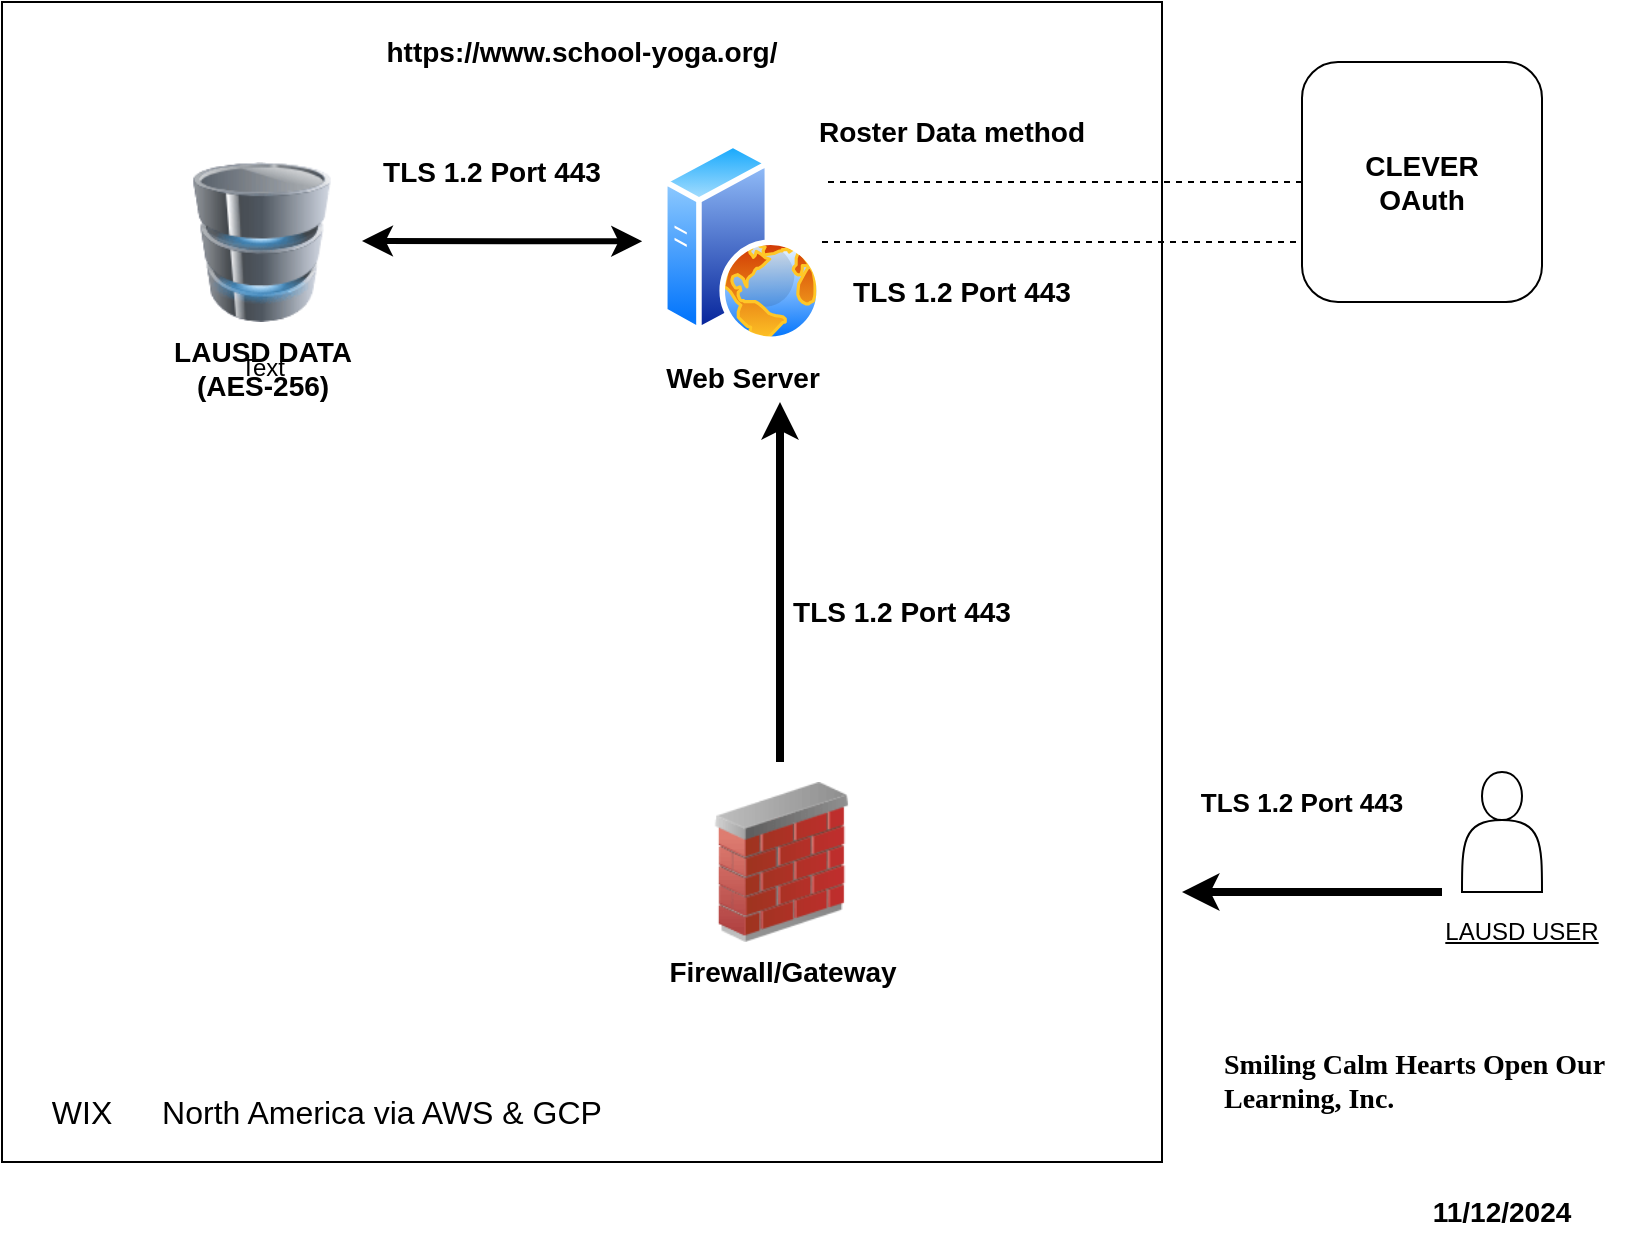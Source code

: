 <mxfile version="24.7.8">
  <diagram name="Page-1" id="1KQf78XB4yV1dHy21nAK">
    <mxGraphModel dx="1418" dy="693" grid="1" gridSize="10" guides="1" tooltips="1" connect="1" arrows="1" fold="1" page="1" pageScale="1" pageWidth="850" pageHeight="1100" math="0" shadow="0">
      <root>
        <mxCell id="0" />
        <mxCell id="1" parent="0" />
        <mxCell id="3YqL1lU9jh0eL-Hzpn0H-1" value="" style="whiteSpace=wrap;html=1;aspect=fixed;" vertex="1" parent="1">
          <mxGeometry x="20" y="50" width="580" height="580" as="geometry" />
        </mxCell>
        <mxCell id="3YqL1lU9jh0eL-Hzpn0H-2" value="" style="shape=actor;whiteSpace=wrap;html=1;" vertex="1" parent="1">
          <mxGeometry x="750" y="435" width="40" height="60" as="geometry" />
        </mxCell>
        <mxCell id="3YqL1lU9jh0eL-Hzpn0H-3" value="&lt;font style=&quot;font-size: 14px;&quot;&gt;&lt;b&gt;Firewall/Gateway&lt;/b&gt;&lt;/font&gt;" style="image;html=1;image=img/lib/clip_art/networking/Firewall_02_128x128.png" vertex="1" parent="1">
          <mxGeometry x="370" y="440" width="80" height="80" as="geometry" />
        </mxCell>
        <mxCell id="3YqL1lU9jh0eL-Hzpn0H-4" value="&lt;font style=&quot;font-size: 14px;&quot;&gt;&lt;b&gt;Web Server&lt;/b&gt;&lt;/font&gt;" style="image;aspect=fixed;perimeter=ellipsePerimeter;html=1;align=center;shadow=0;dashed=0;spacingTop=3;image=img/lib/active_directory/web_server.svg;" vertex="1" parent="1">
          <mxGeometry x="350" y="120" width="80" height="100" as="geometry" />
        </mxCell>
        <mxCell id="3YqL1lU9jh0eL-Hzpn0H-6" value="&lt;b style=&quot;font-size: 14px;&quot;&gt;&lt;font style=&quot;font-size: 14px;&quot;&gt;CLEVER&lt;/font&gt;&lt;/b&gt;&lt;div style=&quot;font-size: 14px;&quot;&gt;&lt;b style=&quot;&quot;&gt;&lt;font style=&quot;font-size: 14px;&quot;&gt;OAuth&lt;/font&gt;&lt;/b&gt;&lt;/div&gt;" style="rounded=1;whiteSpace=wrap;html=1;" vertex="1" parent="1">
          <mxGeometry x="670" y="80" width="120" height="120" as="geometry" />
        </mxCell>
        <mxCell id="3YqL1lU9jh0eL-Hzpn0H-10" value="" style="endArrow=classic;html=1;rounded=0;exitX=0.5;exitY=0;exitDx=0;exitDy=0;strokeWidth=4;" edge="1" parent="1">
          <mxGeometry width="50" height="50" relative="1" as="geometry">
            <mxPoint x="409" y="430" as="sourcePoint" />
            <mxPoint x="409" y="250" as="targetPoint" />
          </mxGeometry>
        </mxCell>
        <mxCell id="3YqL1lU9jh0eL-Hzpn0H-11" value="&lt;b&gt;&lt;font style=&quot;font-size: 14px;&quot;&gt;TLS 1.2 Port 443&lt;/font&gt;&lt;/b&gt;" style="text;html=1;align=center;verticalAlign=middle;whiteSpace=wrap;rounded=0;" vertex="1" parent="1">
          <mxGeometry x="410" y="340" width="120" height="30" as="geometry" />
        </mxCell>
        <mxCell id="3YqL1lU9jh0eL-Hzpn0H-13" value="" style="endArrow=none;dashed=1;html=1;rounded=0;exitX=1;exitY=0.5;exitDx=0;exitDy=0;entryX=0;entryY=0.75;entryDx=0;entryDy=0;" edge="1" parent="1" source="3YqL1lU9jh0eL-Hzpn0H-4" target="3YqL1lU9jh0eL-Hzpn0H-6">
          <mxGeometry width="50" height="50" relative="1" as="geometry">
            <mxPoint x="480" y="190" as="sourcePoint" />
            <mxPoint x="520" y="150" as="targetPoint" />
          </mxGeometry>
        </mxCell>
        <mxCell id="3YqL1lU9jh0eL-Hzpn0H-14" value="" style="endArrow=none;dashed=1;html=1;rounded=0;entryX=0;entryY=0.5;entryDx=0;entryDy=0;" edge="1" parent="1" target="3YqL1lU9jh0eL-Hzpn0H-6">
          <mxGeometry width="50" height="50" relative="1" as="geometry">
            <mxPoint x="433" y="140" as="sourcePoint" />
            <mxPoint x="520" y="100" as="targetPoint" />
          </mxGeometry>
        </mxCell>
        <mxCell id="3YqL1lU9jh0eL-Hzpn0H-15" value="&lt;u&gt;LAUSD USER&lt;/u&gt;" style="text;html=1;align=center;verticalAlign=middle;whiteSpace=wrap;rounded=0;" vertex="1" parent="1">
          <mxGeometry x="720" y="500" width="120" height="30" as="geometry" />
        </mxCell>
        <mxCell id="3YqL1lU9jh0eL-Hzpn0H-16" value="" style="endArrow=classic;html=1;rounded=0;strokeWidth=4;" edge="1" parent="1">
          <mxGeometry width="50" height="50" relative="1" as="geometry">
            <mxPoint x="740" y="495" as="sourcePoint" />
            <mxPoint x="610" y="495" as="targetPoint" />
          </mxGeometry>
        </mxCell>
        <mxCell id="3YqL1lU9jh0eL-Hzpn0H-17" value="&lt;b&gt;&lt;font style=&quot;font-size: 13px;&quot;&gt;TLS 1.2 Port 443&lt;/font&gt;&lt;/b&gt;" style="text;html=1;align=center;verticalAlign=middle;whiteSpace=wrap;rounded=0;" vertex="1" parent="1">
          <mxGeometry x="610" y="435" width="120" height="30" as="geometry" />
        </mxCell>
        <mxCell id="3YqL1lU9jh0eL-Hzpn0H-18" value="&lt;b&gt;&lt;font style=&quot;font-size: 14px;&quot;&gt;https://www.school-yoga.org/&lt;/font&gt;&lt;/b&gt;" style="text;html=1;align=center;verticalAlign=middle;whiteSpace=wrap;rounded=0;" vertex="1" parent="1">
          <mxGeometry x="180" y="60" width="260" height="30" as="geometry" />
        </mxCell>
        <mxCell id="3YqL1lU9jh0eL-Hzpn0H-19" value="&lt;b&gt;&lt;font style=&quot;font-size: 14px;&quot;&gt;Roster Data method&lt;/font&gt;&lt;/b&gt;" style="text;html=1;align=center;verticalAlign=middle;whiteSpace=wrap;rounded=0;" vertex="1" parent="1">
          <mxGeometry x="420" y="100" width="150" height="30" as="geometry" />
        </mxCell>
        <mxCell id="3YqL1lU9jh0eL-Hzpn0H-20" value="&lt;b&gt;&lt;font style=&quot;font-size: 14px;&quot;&gt;TLS 1.2 Port 443&lt;/font&gt;&lt;/b&gt;" style="text;html=1;align=center;verticalAlign=middle;whiteSpace=wrap;rounded=0;" vertex="1" parent="1">
          <mxGeometry x="440" y="180" width="120" height="30" as="geometry" />
        </mxCell>
        <mxCell id="3YqL1lU9jh0eL-Hzpn0H-21" value="&lt;div style=&quot;font-size: 14px;&quot;&gt;&lt;b style=&quot;&quot;&gt;&lt;font style=&quot;font-size: 14px;&quot;&gt;LAUSD DATA&lt;/font&gt;&lt;/b&gt;&lt;/div&gt;&lt;div style=&quot;font-size: 14px;&quot;&gt;&lt;b style=&quot;&quot;&gt;&lt;font style=&quot;font-size: 14px;&quot;&gt;(AES-256)&lt;/font&gt;&lt;/b&gt;&lt;/div&gt;" style="image;html=1;image=img/lib/clip_art/computers/Database_128x128.png" vertex="1" parent="1">
          <mxGeometry x="110" y="130" width="80" height="80" as="geometry" />
        </mxCell>
        <mxCell id="3YqL1lU9jh0eL-Hzpn0H-24" value="&lt;b&gt;&lt;font style=&quot;font-size: 14px;&quot;&gt;TLS 1.2 Port 443&lt;/font&gt;&lt;/b&gt;" style="text;html=1;align=center;verticalAlign=middle;whiteSpace=wrap;rounded=0;" vertex="1" parent="1">
          <mxGeometry x="200" y="120" width="130" height="30" as="geometry" />
        </mxCell>
        <mxCell id="3YqL1lU9jh0eL-Hzpn0H-27" value="" style="endArrow=classic;startArrow=classic;html=1;rounded=0;strokeWidth=3;exitX=0.345;exitY=0.552;exitDx=0;exitDy=0;exitPerimeter=0;" edge="1" parent="1">
          <mxGeometry width="50" height="50" relative="1" as="geometry">
            <mxPoint x="340.1" y="169.66" as="sourcePoint" />
            <mxPoint x="199.996" y="169.5" as="targetPoint" />
          </mxGeometry>
        </mxCell>
        <mxCell id="3YqL1lU9jh0eL-Hzpn0H-28" value="&lt;div style=&quot;caret-color: rgb(0, 0, 0); text-align: start; font-family: &amp;quot;Times New Roman&amp;quot;, Times, serif; line-height: 1.2; font-size: 14px;&quot; data-ogsc=&quot;rgb(0, 0, 0)&quot;&gt;&lt;b&gt;&lt;font style=&quot;font-size: 14px;&quot;&gt;Smiling Calm Hearts Open Our Learning, Inc.&lt;/font&gt;&lt;span style=&quot;background-color: initial;&quot;&gt;&amp;nbsp;&lt;/span&gt;&lt;/b&gt;&lt;/div&gt;" style="text;html=1;align=center;verticalAlign=middle;whiteSpace=wrap;rounded=0;" vertex="1" parent="1">
          <mxGeometry x="630" y="560" width="200" height="60" as="geometry" />
        </mxCell>
        <mxCell id="3YqL1lU9jh0eL-Hzpn0H-29" value="&lt;font style=&quot;font-size: 14px;&quot;&gt;&lt;b&gt;11/12/2024&lt;/b&gt;&lt;/font&gt;" style="text;html=1;align=center;verticalAlign=middle;whiteSpace=wrap;rounded=0;" vertex="1" parent="1">
          <mxGeometry x="740" y="640" width="60" height="30" as="geometry" />
        </mxCell>
        <mxCell id="3YqL1lU9jh0eL-Hzpn0H-31" value="&lt;font style=&quot;font-size: 16px;&quot;&gt;WIX&lt;/font&gt;" style="text;html=1;align=center;verticalAlign=middle;whiteSpace=wrap;rounded=0;" vertex="1" parent="1">
          <mxGeometry x="30" y="590" width="60" height="30" as="geometry" />
        </mxCell>
        <mxCell id="3YqL1lU9jh0eL-Hzpn0H-32" value="&lt;font style=&quot;font-size: 16px;&quot;&gt;North America via AWS &amp;amp; GCP&lt;/font&gt;" style="text;html=1;align=center;verticalAlign=middle;whiteSpace=wrap;rounded=0;" vertex="1" parent="1">
          <mxGeometry x="90" y="590" width="240" height="30" as="geometry" />
        </mxCell>
        <mxCell id="3YqL1lU9jh0eL-Hzpn0H-33" value="Text" style="text;html=1;align=center;verticalAlign=middle;resizable=0;points=[];autosize=1;strokeColor=none;fillColor=none;" vertex="1" parent="1">
          <mxGeometry x="125" y="218" width="50" height="30" as="geometry" />
        </mxCell>
      </root>
    </mxGraphModel>
  </diagram>
</mxfile>
